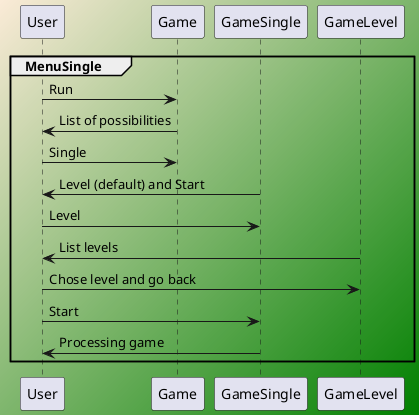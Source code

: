 @startuml Menu

skinparam classAttributeIconSize 0
skinparam backgroundcolor AntiqueWhite/Green
skinparam classBackgroundColor White|CornflowerBlue

group MenuSingle

    User -> Game: Run
    Game -> User: List of possibilities
    User -> Game: Single
    GameSingle -> User: Level (default) and Start

    User -> GameSingle: Level 
    GameLevel -> User: List levels
    User -> GameLevel: Chose level and go back
    
    User -> GameSingle: Start
    GameSingle -> User: Processing game

end


@enduml